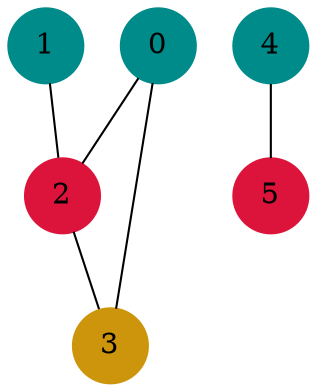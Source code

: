graph G {
0 [shape=circle, style=filled, color= cyan4];
0 -- 2;
0 -- 3;
1 [shape=circle, style=filled, color= cyan4];
1 -- 2;
2 [shape=circle, style=filled, color= crimson];
2 -- 3;
3 [shape=circle, style=filled, color= darkgoldenrod3];
4 [shape=circle, style=filled, color= cyan4];
4 -- 5;
5 [shape=circle, style=filled, color= crimson];
}